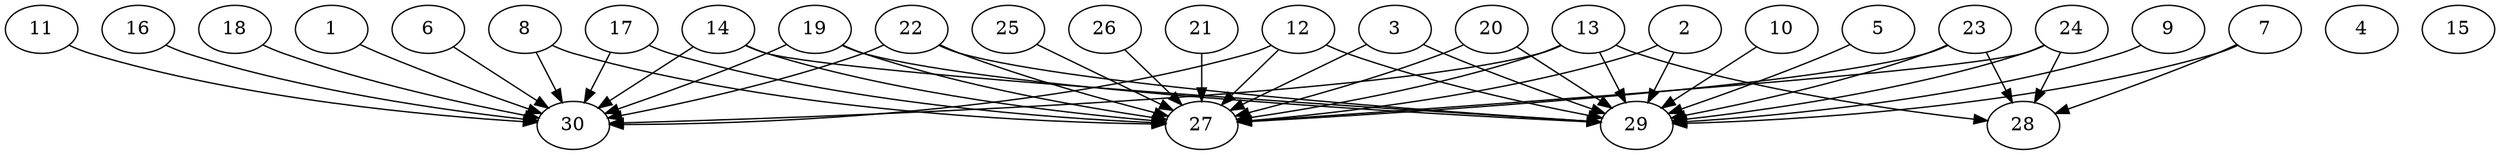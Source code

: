 // DAG automatically generated by daggen at Thu Oct  3 14:04:18 2019
// ./daggen --dot -n 30 --ccr 0.4 --fat 0.9 --regular 0.7 --density 0.7 --mindata 5242880 --maxdata 52428800 
digraph G {
  1 [size="44533760", alpha="0.14", expect_size="17813504"] 
  1 -> 30 [size ="17813504"]
  2 [size="51466240", alpha="0.20", expect_size="20586496"] 
  2 -> 27 [size ="20586496"]
  2 -> 29 [size ="20586496"]
  3 [size="118026240", alpha="0.11", expect_size="47210496"] 
  3 -> 27 [size ="47210496"]
  3 -> 29 [size ="47210496"]
  4 [size="89105920", alpha="0.05", expect_size="35642368"] 
  5 [size="111549440", alpha="0.16", expect_size="44619776"] 
  5 -> 29 [size ="44619776"]
  6 [size="42547200", alpha="0.06", expect_size="17018880"] 
  6 -> 30 [size ="17018880"]
  7 [size="124971520", alpha="0.17", expect_size="49988608"] 
  7 -> 28 [size ="49988608"]
  7 -> 29 [size ="49988608"]
  8 [size="43678720", alpha="0.14", expect_size="17471488"] 
  8 -> 27 [size ="17471488"]
  8 -> 30 [size ="17471488"]
  9 [size="41564160", alpha="0.08", expect_size="16625664"] 
  9 -> 29 [size ="16625664"]
  10 [size="130293760", alpha="0.06", expect_size="52117504"] 
  10 -> 29 [size ="52117504"]
  11 [size="37450240", alpha="0.11", expect_size="14980096"] 
  11 -> 30 [size ="14980096"]
  12 [size="117496320", alpha="0.15", expect_size="46998528"] 
  12 -> 27 [size ="46998528"]
  12 -> 29 [size ="46998528"]
  12 -> 30 [size ="46998528"]
  13 [size="116976640", alpha="0.17", expect_size="46790656"] 
  13 -> 27 [size ="46790656"]
  13 -> 28 [size ="46790656"]
  13 -> 29 [size ="46790656"]
  13 -> 30 [size ="46790656"]
  14 [size="65945600", alpha="0.01", expect_size="26378240"] 
  14 -> 27 [size ="26378240"]
  14 -> 29 [size ="26378240"]
  14 -> 30 [size ="26378240"]
  15 [size="93665280", alpha="0.02", expect_size="37466112"] 
  16 [size="71918080", alpha="0.06", expect_size="28767232"] 
  16 -> 30 [size ="28767232"]
  17 [size="105843200", alpha="0.13", expect_size="42337280"] 
  17 -> 27 [size ="42337280"]
  17 -> 30 [size ="42337280"]
  18 [size="86863360", alpha="0.01", expect_size="34745344"] 
  18 -> 30 [size ="34745344"]
  19 [size="48824320", alpha="0.06", expect_size="19529728"] 
  19 -> 27 [size ="19529728"]
  19 -> 29 [size ="19529728"]
  19 -> 30 [size ="19529728"]
  20 [size="94164480", alpha="0.09", expect_size="37665792"] 
  20 -> 27 [size ="37665792"]
  20 -> 29 [size ="37665792"]
  21 [size="13306880", alpha="0.18", expect_size="5322752"] 
  21 -> 27 [size ="5322752"]
  22 [size="76129280", alpha="0.13", expect_size="30451712"] 
  22 -> 27 [size ="30451712"]
  22 -> 29 [size ="30451712"]
  22 -> 30 [size ="30451712"]
  23 [size="45672960", alpha="0.05", expect_size="18269184"] 
  23 -> 27 [size ="18269184"]
  23 -> 28 [size ="18269184"]
  23 -> 29 [size ="18269184"]
  24 [size="26383360", alpha="0.11", expect_size="10553344"] 
  24 -> 27 [size ="10553344"]
  24 -> 28 [size ="10553344"]
  24 -> 29 [size ="10553344"]
  25 [size="32599040", alpha="0.13", expect_size="13039616"] 
  25 -> 27 [size ="13039616"]
  26 [size="44879360", alpha="0.01", expect_size="17951744"] 
  26 -> 27 [size ="17951744"]
  27 [size="83084800", alpha="0.07", expect_size="33233920"] 
  28 [size="40706560", alpha="0.18", expect_size="16282624"] 
  29 [size="47088640", alpha="0.15", expect_size="18835456"] 
  30 [size="83494400", alpha="0.11", expect_size="33397760"] 
}

